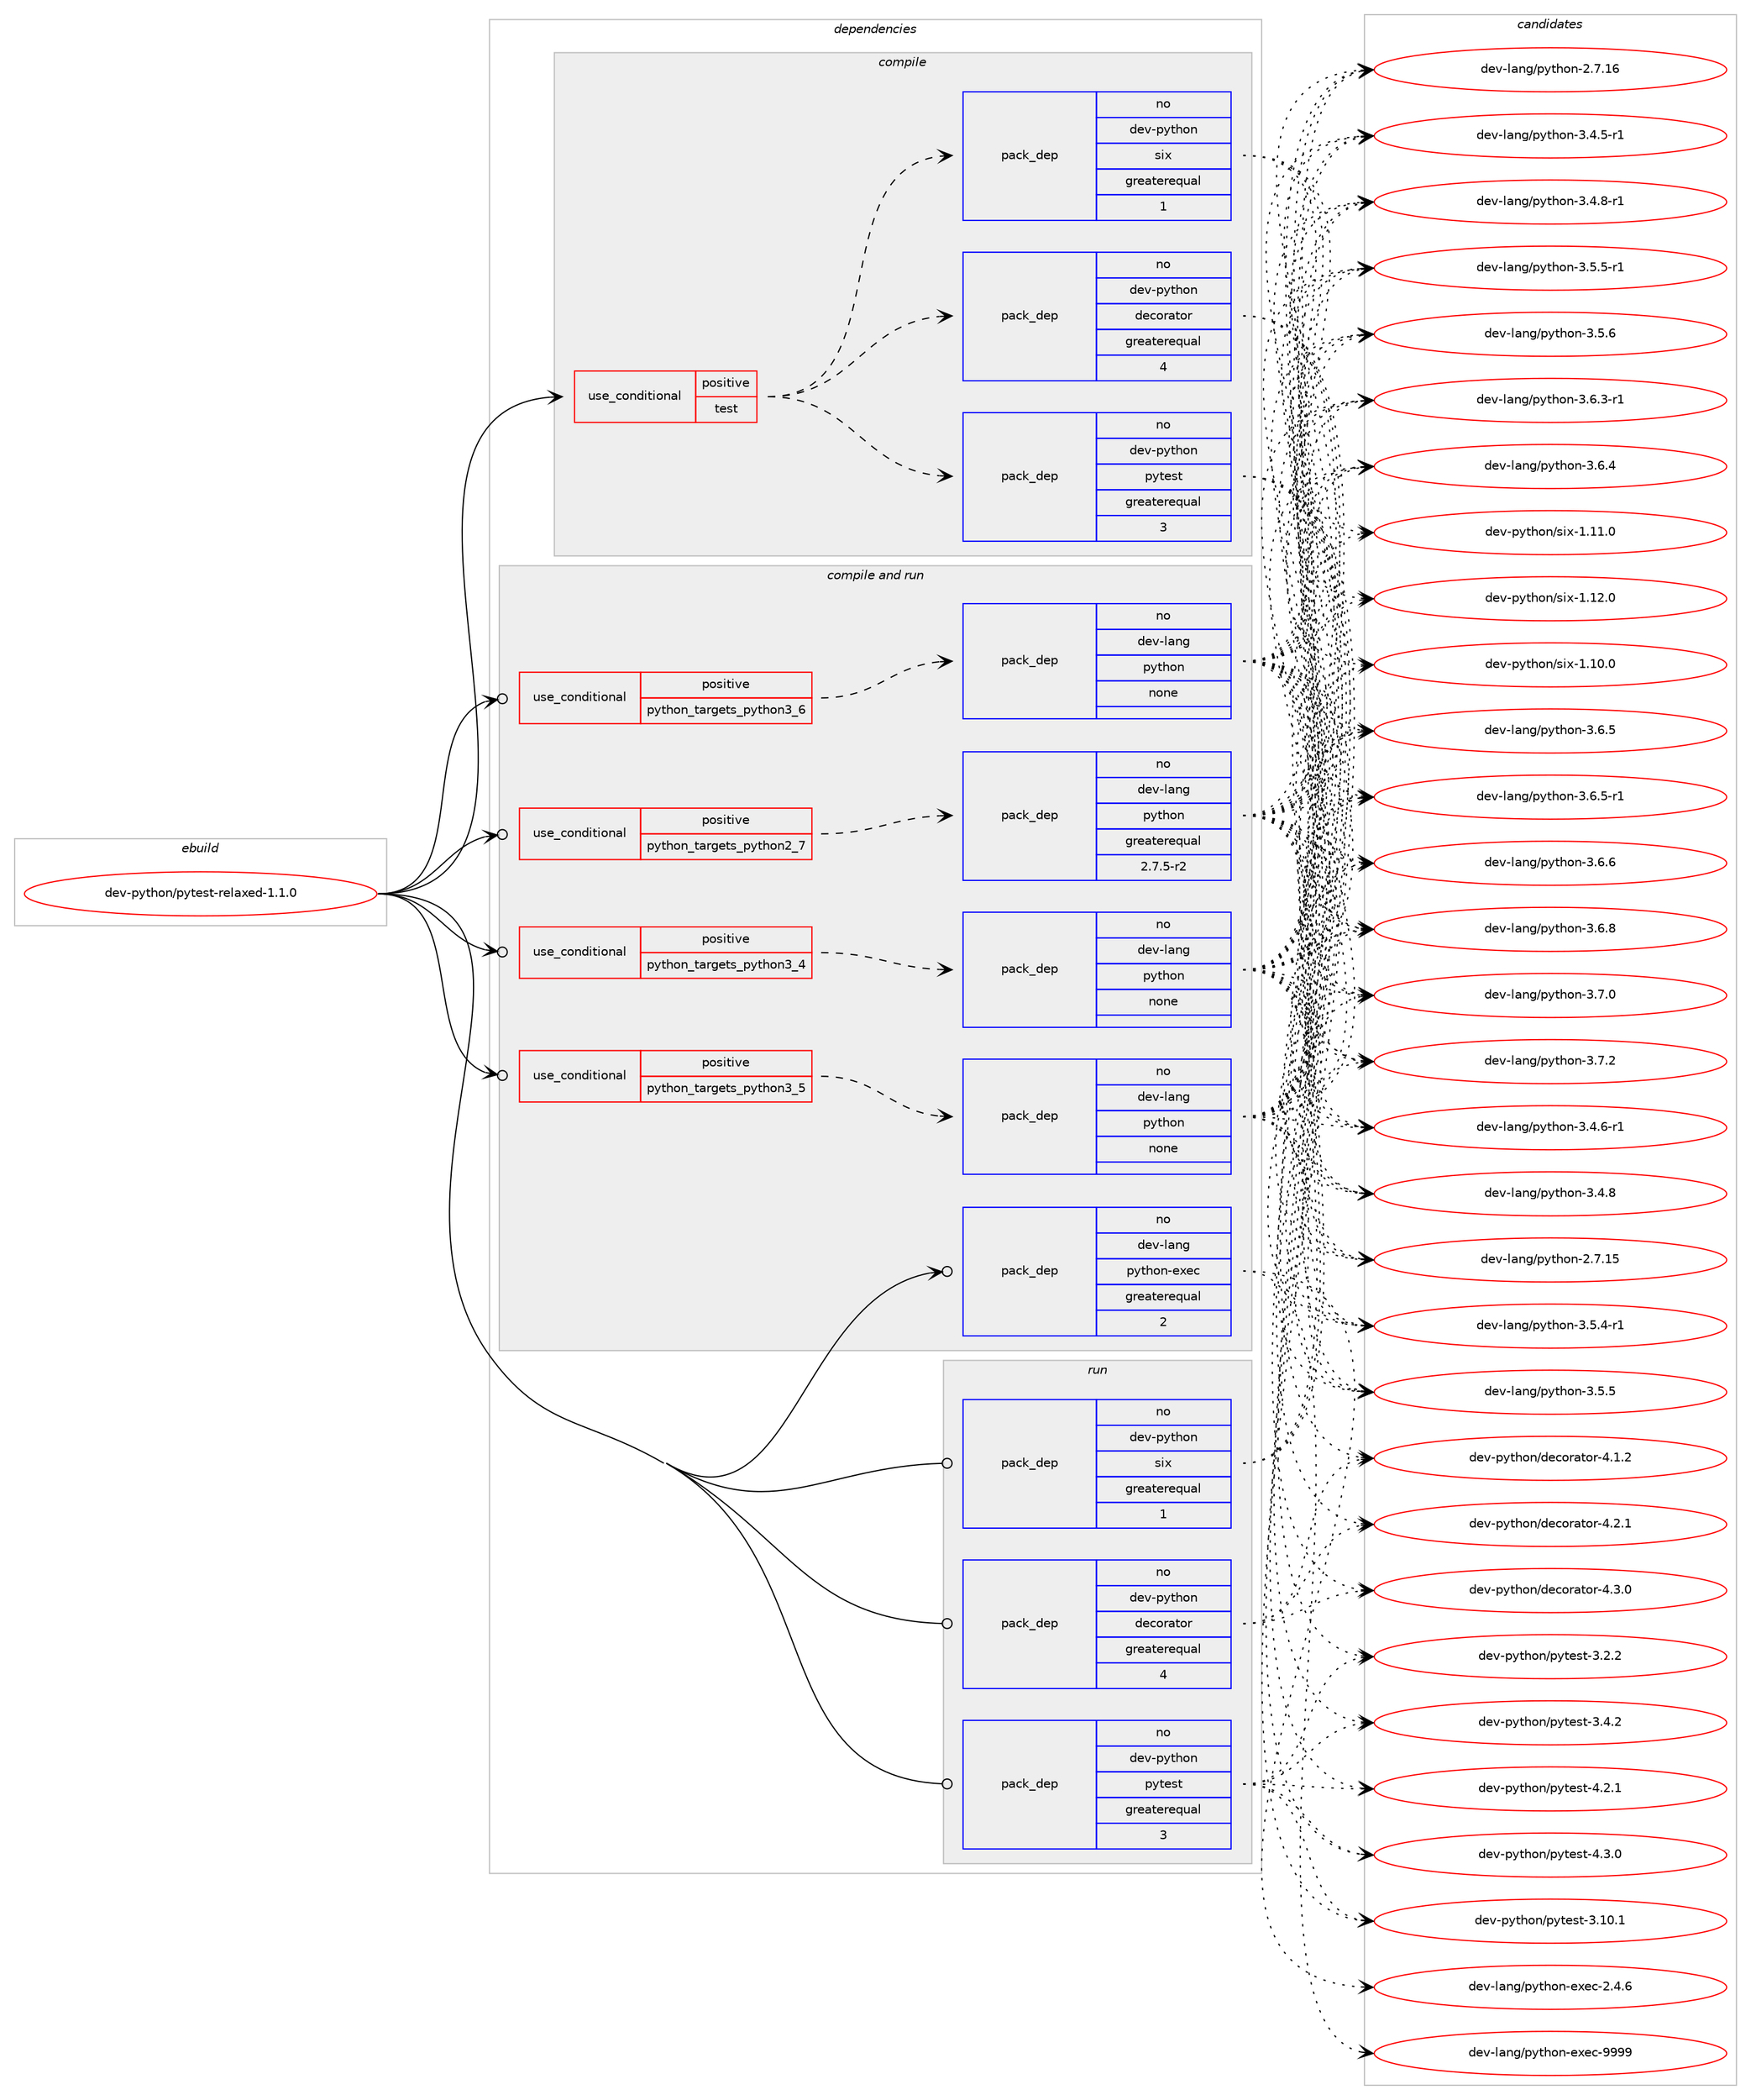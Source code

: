 digraph prolog {

# *************
# Graph options
# *************

newrank=true;
concentrate=true;
compound=true;
graph [rankdir=LR,fontname=Helvetica,fontsize=10,ranksep=1.5];#, ranksep=2.5, nodesep=0.2];
edge  [arrowhead=vee];
node  [fontname=Helvetica,fontsize=10];

# **********
# The ebuild
# **********

subgraph cluster_leftcol {
color=gray;
rank=same;
label=<<i>ebuild</i>>;
id [label="dev-python/pytest-relaxed-1.1.0", color=red, width=4, href="../dev-python/pytest-relaxed-1.1.0.svg"];
}

# ****************
# The dependencies
# ****************

subgraph cluster_midcol {
color=gray;
label=<<i>dependencies</i>>;
subgraph cluster_compile {
fillcolor="#eeeeee";
style=filled;
label=<<i>compile</i>>;
subgraph cond382230 {
dependency1433575 [label=<<TABLE BORDER="0" CELLBORDER="1" CELLSPACING="0" CELLPADDING="4"><TR><TD ROWSPAN="3" CELLPADDING="10">use_conditional</TD></TR><TR><TD>positive</TD></TR><TR><TD>test</TD></TR></TABLE>>, shape=none, color=red];
subgraph pack1027997 {
dependency1433576 [label=<<TABLE BORDER="0" CELLBORDER="1" CELLSPACING="0" CELLPADDING="4" WIDTH="220"><TR><TD ROWSPAN="6" CELLPADDING="30">pack_dep</TD></TR><TR><TD WIDTH="110">no</TD></TR><TR><TD>dev-python</TD></TR><TR><TD>pytest</TD></TR><TR><TD>greaterequal</TD></TR><TR><TD>3</TD></TR></TABLE>>, shape=none, color=blue];
}
dependency1433575:e -> dependency1433576:w [weight=20,style="dashed",arrowhead="vee"];
subgraph pack1027998 {
dependency1433577 [label=<<TABLE BORDER="0" CELLBORDER="1" CELLSPACING="0" CELLPADDING="4" WIDTH="220"><TR><TD ROWSPAN="6" CELLPADDING="30">pack_dep</TD></TR><TR><TD WIDTH="110">no</TD></TR><TR><TD>dev-python</TD></TR><TR><TD>six</TD></TR><TR><TD>greaterequal</TD></TR><TR><TD>1</TD></TR></TABLE>>, shape=none, color=blue];
}
dependency1433575:e -> dependency1433577:w [weight=20,style="dashed",arrowhead="vee"];
subgraph pack1027999 {
dependency1433578 [label=<<TABLE BORDER="0" CELLBORDER="1" CELLSPACING="0" CELLPADDING="4" WIDTH="220"><TR><TD ROWSPAN="6" CELLPADDING="30">pack_dep</TD></TR><TR><TD WIDTH="110">no</TD></TR><TR><TD>dev-python</TD></TR><TR><TD>decorator</TD></TR><TR><TD>greaterequal</TD></TR><TR><TD>4</TD></TR></TABLE>>, shape=none, color=blue];
}
dependency1433575:e -> dependency1433578:w [weight=20,style="dashed",arrowhead="vee"];
}
id:e -> dependency1433575:w [weight=20,style="solid",arrowhead="vee"];
}
subgraph cluster_compileandrun {
fillcolor="#eeeeee";
style=filled;
label=<<i>compile and run</i>>;
subgraph cond382231 {
dependency1433579 [label=<<TABLE BORDER="0" CELLBORDER="1" CELLSPACING="0" CELLPADDING="4"><TR><TD ROWSPAN="3" CELLPADDING="10">use_conditional</TD></TR><TR><TD>positive</TD></TR><TR><TD>python_targets_python2_7</TD></TR></TABLE>>, shape=none, color=red];
subgraph pack1028000 {
dependency1433580 [label=<<TABLE BORDER="0" CELLBORDER="1" CELLSPACING="0" CELLPADDING="4" WIDTH="220"><TR><TD ROWSPAN="6" CELLPADDING="30">pack_dep</TD></TR><TR><TD WIDTH="110">no</TD></TR><TR><TD>dev-lang</TD></TR><TR><TD>python</TD></TR><TR><TD>greaterequal</TD></TR><TR><TD>2.7.5-r2</TD></TR></TABLE>>, shape=none, color=blue];
}
dependency1433579:e -> dependency1433580:w [weight=20,style="dashed",arrowhead="vee"];
}
id:e -> dependency1433579:w [weight=20,style="solid",arrowhead="odotvee"];
subgraph cond382232 {
dependency1433581 [label=<<TABLE BORDER="0" CELLBORDER="1" CELLSPACING="0" CELLPADDING="4"><TR><TD ROWSPAN="3" CELLPADDING="10">use_conditional</TD></TR><TR><TD>positive</TD></TR><TR><TD>python_targets_python3_4</TD></TR></TABLE>>, shape=none, color=red];
subgraph pack1028001 {
dependency1433582 [label=<<TABLE BORDER="0" CELLBORDER="1" CELLSPACING="0" CELLPADDING="4" WIDTH="220"><TR><TD ROWSPAN="6" CELLPADDING="30">pack_dep</TD></TR><TR><TD WIDTH="110">no</TD></TR><TR><TD>dev-lang</TD></TR><TR><TD>python</TD></TR><TR><TD>none</TD></TR><TR><TD></TD></TR></TABLE>>, shape=none, color=blue];
}
dependency1433581:e -> dependency1433582:w [weight=20,style="dashed",arrowhead="vee"];
}
id:e -> dependency1433581:w [weight=20,style="solid",arrowhead="odotvee"];
subgraph cond382233 {
dependency1433583 [label=<<TABLE BORDER="0" CELLBORDER="1" CELLSPACING="0" CELLPADDING="4"><TR><TD ROWSPAN="3" CELLPADDING="10">use_conditional</TD></TR><TR><TD>positive</TD></TR><TR><TD>python_targets_python3_5</TD></TR></TABLE>>, shape=none, color=red];
subgraph pack1028002 {
dependency1433584 [label=<<TABLE BORDER="0" CELLBORDER="1" CELLSPACING="0" CELLPADDING="4" WIDTH="220"><TR><TD ROWSPAN="6" CELLPADDING="30">pack_dep</TD></TR><TR><TD WIDTH="110">no</TD></TR><TR><TD>dev-lang</TD></TR><TR><TD>python</TD></TR><TR><TD>none</TD></TR><TR><TD></TD></TR></TABLE>>, shape=none, color=blue];
}
dependency1433583:e -> dependency1433584:w [weight=20,style="dashed",arrowhead="vee"];
}
id:e -> dependency1433583:w [weight=20,style="solid",arrowhead="odotvee"];
subgraph cond382234 {
dependency1433585 [label=<<TABLE BORDER="0" CELLBORDER="1" CELLSPACING="0" CELLPADDING="4"><TR><TD ROWSPAN="3" CELLPADDING="10">use_conditional</TD></TR><TR><TD>positive</TD></TR><TR><TD>python_targets_python3_6</TD></TR></TABLE>>, shape=none, color=red];
subgraph pack1028003 {
dependency1433586 [label=<<TABLE BORDER="0" CELLBORDER="1" CELLSPACING="0" CELLPADDING="4" WIDTH="220"><TR><TD ROWSPAN="6" CELLPADDING="30">pack_dep</TD></TR><TR><TD WIDTH="110">no</TD></TR><TR><TD>dev-lang</TD></TR><TR><TD>python</TD></TR><TR><TD>none</TD></TR><TR><TD></TD></TR></TABLE>>, shape=none, color=blue];
}
dependency1433585:e -> dependency1433586:w [weight=20,style="dashed",arrowhead="vee"];
}
id:e -> dependency1433585:w [weight=20,style="solid",arrowhead="odotvee"];
subgraph pack1028004 {
dependency1433587 [label=<<TABLE BORDER="0" CELLBORDER="1" CELLSPACING="0" CELLPADDING="4" WIDTH="220"><TR><TD ROWSPAN="6" CELLPADDING="30">pack_dep</TD></TR><TR><TD WIDTH="110">no</TD></TR><TR><TD>dev-lang</TD></TR><TR><TD>python-exec</TD></TR><TR><TD>greaterequal</TD></TR><TR><TD>2</TD></TR></TABLE>>, shape=none, color=blue];
}
id:e -> dependency1433587:w [weight=20,style="solid",arrowhead="odotvee"];
}
subgraph cluster_run {
fillcolor="#eeeeee";
style=filled;
label=<<i>run</i>>;
subgraph pack1028005 {
dependency1433588 [label=<<TABLE BORDER="0" CELLBORDER="1" CELLSPACING="0" CELLPADDING="4" WIDTH="220"><TR><TD ROWSPAN="6" CELLPADDING="30">pack_dep</TD></TR><TR><TD WIDTH="110">no</TD></TR><TR><TD>dev-python</TD></TR><TR><TD>decorator</TD></TR><TR><TD>greaterequal</TD></TR><TR><TD>4</TD></TR></TABLE>>, shape=none, color=blue];
}
id:e -> dependency1433588:w [weight=20,style="solid",arrowhead="odot"];
subgraph pack1028006 {
dependency1433589 [label=<<TABLE BORDER="0" CELLBORDER="1" CELLSPACING="0" CELLPADDING="4" WIDTH="220"><TR><TD ROWSPAN="6" CELLPADDING="30">pack_dep</TD></TR><TR><TD WIDTH="110">no</TD></TR><TR><TD>dev-python</TD></TR><TR><TD>pytest</TD></TR><TR><TD>greaterequal</TD></TR><TR><TD>3</TD></TR></TABLE>>, shape=none, color=blue];
}
id:e -> dependency1433589:w [weight=20,style="solid",arrowhead="odot"];
subgraph pack1028007 {
dependency1433590 [label=<<TABLE BORDER="0" CELLBORDER="1" CELLSPACING="0" CELLPADDING="4" WIDTH="220"><TR><TD ROWSPAN="6" CELLPADDING="30">pack_dep</TD></TR><TR><TD WIDTH="110">no</TD></TR><TR><TD>dev-python</TD></TR><TR><TD>six</TD></TR><TR><TD>greaterequal</TD></TR><TR><TD>1</TD></TR></TABLE>>, shape=none, color=blue];
}
id:e -> dependency1433590:w [weight=20,style="solid",arrowhead="odot"];
}
}

# **************
# The candidates
# **************

subgraph cluster_choices {
rank=same;
color=gray;
label=<<i>candidates</i>>;

subgraph choice1027997 {
color=black;
nodesep=1;
choice100101118451121211161041111104711212111610111511645514649484649 [label="dev-python/pytest-3.10.1", color=red, width=4,href="../dev-python/pytest-3.10.1.svg"];
choice1001011184511212111610411111047112121116101115116455146504650 [label="dev-python/pytest-3.2.2", color=red, width=4,href="../dev-python/pytest-3.2.2.svg"];
choice1001011184511212111610411111047112121116101115116455146524650 [label="dev-python/pytest-3.4.2", color=red, width=4,href="../dev-python/pytest-3.4.2.svg"];
choice1001011184511212111610411111047112121116101115116455246504649 [label="dev-python/pytest-4.2.1", color=red, width=4,href="../dev-python/pytest-4.2.1.svg"];
choice1001011184511212111610411111047112121116101115116455246514648 [label="dev-python/pytest-4.3.0", color=red, width=4,href="../dev-python/pytest-4.3.0.svg"];
dependency1433576:e -> choice100101118451121211161041111104711212111610111511645514649484649:w [style=dotted,weight="100"];
dependency1433576:e -> choice1001011184511212111610411111047112121116101115116455146504650:w [style=dotted,weight="100"];
dependency1433576:e -> choice1001011184511212111610411111047112121116101115116455146524650:w [style=dotted,weight="100"];
dependency1433576:e -> choice1001011184511212111610411111047112121116101115116455246504649:w [style=dotted,weight="100"];
dependency1433576:e -> choice1001011184511212111610411111047112121116101115116455246514648:w [style=dotted,weight="100"];
}
subgraph choice1027998 {
color=black;
nodesep=1;
choice100101118451121211161041111104711510512045494649484648 [label="dev-python/six-1.10.0", color=red, width=4,href="../dev-python/six-1.10.0.svg"];
choice100101118451121211161041111104711510512045494649494648 [label="dev-python/six-1.11.0", color=red, width=4,href="../dev-python/six-1.11.0.svg"];
choice100101118451121211161041111104711510512045494649504648 [label="dev-python/six-1.12.0", color=red, width=4,href="../dev-python/six-1.12.0.svg"];
dependency1433577:e -> choice100101118451121211161041111104711510512045494649484648:w [style=dotted,weight="100"];
dependency1433577:e -> choice100101118451121211161041111104711510512045494649494648:w [style=dotted,weight="100"];
dependency1433577:e -> choice100101118451121211161041111104711510512045494649504648:w [style=dotted,weight="100"];
}
subgraph choice1027999 {
color=black;
nodesep=1;
choice10010111845112121116104111110471001019911111497116111114455246494650 [label="dev-python/decorator-4.1.2", color=red, width=4,href="../dev-python/decorator-4.1.2.svg"];
choice10010111845112121116104111110471001019911111497116111114455246504649 [label="dev-python/decorator-4.2.1", color=red, width=4,href="../dev-python/decorator-4.2.1.svg"];
choice10010111845112121116104111110471001019911111497116111114455246514648 [label="dev-python/decorator-4.3.0", color=red, width=4,href="../dev-python/decorator-4.3.0.svg"];
dependency1433578:e -> choice10010111845112121116104111110471001019911111497116111114455246494650:w [style=dotted,weight="100"];
dependency1433578:e -> choice10010111845112121116104111110471001019911111497116111114455246504649:w [style=dotted,weight="100"];
dependency1433578:e -> choice10010111845112121116104111110471001019911111497116111114455246514648:w [style=dotted,weight="100"];
}
subgraph choice1028000 {
color=black;
nodesep=1;
choice10010111845108971101034711212111610411111045504655464953 [label="dev-lang/python-2.7.15", color=red, width=4,href="../dev-lang/python-2.7.15.svg"];
choice10010111845108971101034711212111610411111045504655464954 [label="dev-lang/python-2.7.16", color=red, width=4,href="../dev-lang/python-2.7.16.svg"];
choice1001011184510897110103471121211161041111104551465246534511449 [label="dev-lang/python-3.4.5-r1", color=red, width=4,href="../dev-lang/python-3.4.5-r1.svg"];
choice1001011184510897110103471121211161041111104551465246544511449 [label="dev-lang/python-3.4.6-r1", color=red, width=4,href="../dev-lang/python-3.4.6-r1.svg"];
choice100101118451089711010347112121116104111110455146524656 [label="dev-lang/python-3.4.8", color=red, width=4,href="../dev-lang/python-3.4.8.svg"];
choice1001011184510897110103471121211161041111104551465246564511449 [label="dev-lang/python-3.4.8-r1", color=red, width=4,href="../dev-lang/python-3.4.8-r1.svg"];
choice1001011184510897110103471121211161041111104551465346524511449 [label="dev-lang/python-3.5.4-r1", color=red, width=4,href="../dev-lang/python-3.5.4-r1.svg"];
choice100101118451089711010347112121116104111110455146534653 [label="dev-lang/python-3.5.5", color=red, width=4,href="../dev-lang/python-3.5.5.svg"];
choice1001011184510897110103471121211161041111104551465346534511449 [label="dev-lang/python-3.5.5-r1", color=red, width=4,href="../dev-lang/python-3.5.5-r1.svg"];
choice100101118451089711010347112121116104111110455146534654 [label="dev-lang/python-3.5.6", color=red, width=4,href="../dev-lang/python-3.5.6.svg"];
choice1001011184510897110103471121211161041111104551465446514511449 [label="dev-lang/python-3.6.3-r1", color=red, width=4,href="../dev-lang/python-3.6.3-r1.svg"];
choice100101118451089711010347112121116104111110455146544652 [label="dev-lang/python-3.6.4", color=red, width=4,href="../dev-lang/python-3.6.4.svg"];
choice100101118451089711010347112121116104111110455146544653 [label="dev-lang/python-3.6.5", color=red, width=4,href="../dev-lang/python-3.6.5.svg"];
choice1001011184510897110103471121211161041111104551465446534511449 [label="dev-lang/python-3.6.5-r1", color=red, width=4,href="../dev-lang/python-3.6.5-r1.svg"];
choice100101118451089711010347112121116104111110455146544654 [label="dev-lang/python-3.6.6", color=red, width=4,href="../dev-lang/python-3.6.6.svg"];
choice100101118451089711010347112121116104111110455146544656 [label="dev-lang/python-3.6.8", color=red, width=4,href="../dev-lang/python-3.6.8.svg"];
choice100101118451089711010347112121116104111110455146554648 [label="dev-lang/python-3.7.0", color=red, width=4,href="../dev-lang/python-3.7.0.svg"];
choice100101118451089711010347112121116104111110455146554650 [label="dev-lang/python-3.7.2", color=red, width=4,href="../dev-lang/python-3.7.2.svg"];
dependency1433580:e -> choice10010111845108971101034711212111610411111045504655464953:w [style=dotted,weight="100"];
dependency1433580:e -> choice10010111845108971101034711212111610411111045504655464954:w [style=dotted,weight="100"];
dependency1433580:e -> choice1001011184510897110103471121211161041111104551465246534511449:w [style=dotted,weight="100"];
dependency1433580:e -> choice1001011184510897110103471121211161041111104551465246544511449:w [style=dotted,weight="100"];
dependency1433580:e -> choice100101118451089711010347112121116104111110455146524656:w [style=dotted,weight="100"];
dependency1433580:e -> choice1001011184510897110103471121211161041111104551465246564511449:w [style=dotted,weight="100"];
dependency1433580:e -> choice1001011184510897110103471121211161041111104551465346524511449:w [style=dotted,weight="100"];
dependency1433580:e -> choice100101118451089711010347112121116104111110455146534653:w [style=dotted,weight="100"];
dependency1433580:e -> choice1001011184510897110103471121211161041111104551465346534511449:w [style=dotted,weight="100"];
dependency1433580:e -> choice100101118451089711010347112121116104111110455146534654:w [style=dotted,weight="100"];
dependency1433580:e -> choice1001011184510897110103471121211161041111104551465446514511449:w [style=dotted,weight="100"];
dependency1433580:e -> choice100101118451089711010347112121116104111110455146544652:w [style=dotted,weight="100"];
dependency1433580:e -> choice100101118451089711010347112121116104111110455146544653:w [style=dotted,weight="100"];
dependency1433580:e -> choice1001011184510897110103471121211161041111104551465446534511449:w [style=dotted,weight="100"];
dependency1433580:e -> choice100101118451089711010347112121116104111110455146544654:w [style=dotted,weight="100"];
dependency1433580:e -> choice100101118451089711010347112121116104111110455146544656:w [style=dotted,weight="100"];
dependency1433580:e -> choice100101118451089711010347112121116104111110455146554648:w [style=dotted,weight="100"];
dependency1433580:e -> choice100101118451089711010347112121116104111110455146554650:w [style=dotted,weight="100"];
}
subgraph choice1028001 {
color=black;
nodesep=1;
choice10010111845108971101034711212111610411111045504655464953 [label="dev-lang/python-2.7.15", color=red, width=4,href="../dev-lang/python-2.7.15.svg"];
choice10010111845108971101034711212111610411111045504655464954 [label="dev-lang/python-2.7.16", color=red, width=4,href="../dev-lang/python-2.7.16.svg"];
choice1001011184510897110103471121211161041111104551465246534511449 [label="dev-lang/python-3.4.5-r1", color=red, width=4,href="../dev-lang/python-3.4.5-r1.svg"];
choice1001011184510897110103471121211161041111104551465246544511449 [label="dev-lang/python-3.4.6-r1", color=red, width=4,href="../dev-lang/python-3.4.6-r1.svg"];
choice100101118451089711010347112121116104111110455146524656 [label="dev-lang/python-3.4.8", color=red, width=4,href="../dev-lang/python-3.4.8.svg"];
choice1001011184510897110103471121211161041111104551465246564511449 [label="dev-lang/python-3.4.8-r1", color=red, width=4,href="../dev-lang/python-3.4.8-r1.svg"];
choice1001011184510897110103471121211161041111104551465346524511449 [label="dev-lang/python-3.5.4-r1", color=red, width=4,href="../dev-lang/python-3.5.4-r1.svg"];
choice100101118451089711010347112121116104111110455146534653 [label="dev-lang/python-3.5.5", color=red, width=4,href="../dev-lang/python-3.5.5.svg"];
choice1001011184510897110103471121211161041111104551465346534511449 [label="dev-lang/python-3.5.5-r1", color=red, width=4,href="../dev-lang/python-3.5.5-r1.svg"];
choice100101118451089711010347112121116104111110455146534654 [label="dev-lang/python-3.5.6", color=red, width=4,href="../dev-lang/python-3.5.6.svg"];
choice1001011184510897110103471121211161041111104551465446514511449 [label="dev-lang/python-3.6.3-r1", color=red, width=4,href="../dev-lang/python-3.6.3-r1.svg"];
choice100101118451089711010347112121116104111110455146544652 [label="dev-lang/python-3.6.4", color=red, width=4,href="../dev-lang/python-3.6.4.svg"];
choice100101118451089711010347112121116104111110455146544653 [label="dev-lang/python-3.6.5", color=red, width=4,href="../dev-lang/python-3.6.5.svg"];
choice1001011184510897110103471121211161041111104551465446534511449 [label="dev-lang/python-3.6.5-r1", color=red, width=4,href="../dev-lang/python-3.6.5-r1.svg"];
choice100101118451089711010347112121116104111110455146544654 [label="dev-lang/python-3.6.6", color=red, width=4,href="../dev-lang/python-3.6.6.svg"];
choice100101118451089711010347112121116104111110455146544656 [label="dev-lang/python-3.6.8", color=red, width=4,href="../dev-lang/python-3.6.8.svg"];
choice100101118451089711010347112121116104111110455146554648 [label="dev-lang/python-3.7.0", color=red, width=4,href="../dev-lang/python-3.7.0.svg"];
choice100101118451089711010347112121116104111110455146554650 [label="dev-lang/python-3.7.2", color=red, width=4,href="../dev-lang/python-3.7.2.svg"];
dependency1433582:e -> choice10010111845108971101034711212111610411111045504655464953:w [style=dotted,weight="100"];
dependency1433582:e -> choice10010111845108971101034711212111610411111045504655464954:w [style=dotted,weight="100"];
dependency1433582:e -> choice1001011184510897110103471121211161041111104551465246534511449:w [style=dotted,weight="100"];
dependency1433582:e -> choice1001011184510897110103471121211161041111104551465246544511449:w [style=dotted,weight="100"];
dependency1433582:e -> choice100101118451089711010347112121116104111110455146524656:w [style=dotted,weight="100"];
dependency1433582:e -> choice1001011184510897110103471121211161041111104551465246564511449:w [style=dotted,weight="100"];
dependency1433582:e -> choice1001011184510897110103471121211161041111104551465346524511449:w [style=dotted,weight="100"];
dependency1433582:e -> choice100101118451089711010347112121116104111110455146534653:w [style=dotted,weight="100"];
dependency1433582:e -> choice1001011184510897110103471121211161041111104551465346534511449:w [style=dotted,weight="100"];
dependency1433582:e -> choice100101118451089711010347112121116104111110455146534654:w [style=dotted,weight="100"];
dependency1433582:e -> choice1001011184510897110103471121211161041111104551465446514511449:w [style=dotted,weight="100"];
dependency1433582:e -> choice100101118451089711010347112121116104111110455146544652:w [style=dotted,weight="100"];
dependency1433582:e -> choice100101118451089711010347112121116104111110455146544653:w [style=dotted,weight="100"];
dependency1433582:e -> choice1001011184510897110103471121211161041111104551465446534511449:w [style=dotted,weight="100"];
dependency1433582:e -> choice100101118451089711010347112121116104111110455146544654:w [style=dotted,weight="100"];
dependency1433582:e -> choice100101118451089711010347112121116104111110455146544656:w [style=dotted,weight="100"];
dependency1433582:e -> choice100101118451089711010347112121116104111110455146554648:w [style=dotted,weight="100"];
dependency1433582:e -> choice100101118451089711010347112121116104111110455146554650:w [style=dotted,weight="100"];
}
subgraph choice1028002 {
color=black;
nodesep=1;
choice10010111845108971101034711212111610411111045504655464953 [label="dev-lang/python-2.7.15", color=red, width=4,href="../dev-lang/python-2.7.15.svg"];
choice10010111845108971101034711212111610411111045504655464954 [label="dev-lang/python-2.7.16", color=red, width=4,href="../dev-lang/python-2.7.16.svg"];
choice1001011184510897110103471121211161041111104551465246534511449 [label="dev-lang/python-3.4.5-r1", color=red, width=4,href="../dev-lang/python-3.4.5-r1.svg"];
choice1001011184510897110103471121211161041111104551465246544511449 [label="dev-lang/python-3.4.6-r1", color=red, width=4,href="../dev-lang/python-3.4.6-r1.svg"];
choice100101118451089711010347112121116104111110455146524656 [label="dev-lang/python-3.4.8", color=red, width=4,href="../dev-lang/python-3.4.8.svg"];
choice1001011184510897110103471121211161041111104551465246564511449 [label="dev-lang/python-3.4.8-r1", color=red, width=4,href="../dev-lang/python-3.4.8-r1.svg"];
choice1001011184510897110103471121211161041111104551465346524511449 [label="dev-lang/python-3.5.4-r1", color=red, width=4,href="../dev-lang/python-3.5.4-r1.svg"];
choice100101118451089711010347112121116104111110455146534653 [label="dev-lang/python-3.5.5", color=red, width=4,href="../dev-lang/python-3.5.5.svg"];
choice1001011184510897110103471121211161041111104551465346534511449 [label="dev-lang/python-3.5.5-r1", color=red, width=4,href="../dev-lang/python-3.5.5-r1.svg"];
choice100101118451089711010347112121116104111110455146534654 [label="dev-lang/python-3.5.6", color=red, width=4,href="../dev-lang/python-3.5.6.svg"];
choice1001011184510897110103471121211161041111104551465446514511449 [label="dev-lang/python-3.6.3-r1", color=red, width=4,href="../dev-lang/python-3.6.3-r1.svg"];
choice100101118451089711010347112121116104111110455146544652 [label="dev-lang/python-3.6.4", color=red, width=4,href="../dev-lang/python-3.6.4.svg"];
choice100101118451089711010347112121116104111110455146544653 [label="dev-lang/python-3.6.5", color=red, width=4,href="../dev-lang/python-3.6.5.svg"];
choice1001011184510897110103471121211161041111104551465446534511449 [label="dev-lang/python-3.6.5-r1", color=red, width=4,href="../dev-lang/python-3.6.5-r1.svg"];
choice100101118451089711010347112121116104111110455146544654 [label="dev-lang/python-3.6.6", color=red, width=4,href="../dev-lang/python-3.6.6.svg"];
choice100101118451089711010347112121116104111110455146544656 [label="dev-lang/python-3.6.8", color=red, width=4,href="../dev-lang/python-3.6.8.svg"];
choice100101118451089711010347112121116104111110455146554648 [label="dev-lang/python-3.7.0", color=red, width=4,href="../dev-lang/python-3.7.0.svg"];
choice100101118451089711010347112121116104111110455146554650 [label="dev-lang/python-3.7.2", color=red, width=4,href="../dev-lang/python-3.7.2.svg"];
dependency1433584:e -> choice10010111845108971101034711212111610411111045504655464953:w [style=dotted,weight="100"];
dependency1433584:e -> choice10010111845108971101034711212111610411111045504655464954:w [style=dotted,weight="100"];
dependency1433584:e -> choice1001011184510897110103471121211161041111104551465246534511449:w [style=dotted,weight="100"];
dependency1433584:e -> choice1001011184510897110103471121211161041111104551465246544511449:w [style=dotted,weight="100"];
dependency1433584:e -> choice100101118451089711010347112121116104111110455146524656:w [style=dotted,weight="100"];
dependency1433584:e -> choice1001011184510897110103471121211161041111104551465246564511449:w [style=dotted,weight="100"];
dependency1433584:e -> choice1001011184510897110103471121211161041111104551465346524511449:w [style=dotted,weight="100"];
dependency1433584:e -> choice100101118451089711010347112121116104111110455146534653:w [style=dotted,weight="100"];
dependency1433584:e -> choice1001011184510897110103471121211161041111104551465346534511449:w [style=dotted,weight="100"];
dependency1433584:e -> choice100101118451089711010347112121116104111110455146534654:w [style=dotted,weight="100"];
dependency1433584:e -> choice1001011184510897110103471121211161041111104551465446514511449:w [style=dotted,weight="100"];
dependency1433584:e -> choice100101118451089711010347112121116104111110455146544652:w [style=dotted,weight="100"];
dependency1433584:e -> choice100101118451089711010347112121116104111110455146544653:w [style=dotted,weight="100"];
dependency1433584:e -> choice1001011184510897110103471121211161041111104551465446534511449:w [style=dotted,weight="100"];
dependency1433584:e -> choice100101118451089711010347112121116104111110455146544654:w [style=dotted,weight="100"];
dependency1433584:e -> choice100101118451089711010347112121116104111110455146544656:w [style=dotted,weight="100"];
dependency1433584:e -> choice100101118451089711010347112121116104111110455146554648:w [style=dotted,weight="100"];
dependency1433584:e -> choice100101118451089711010347112121116104111110455146554650:w [style=dotted,weight="100"];
}
subgraph choice1028003 {
color=black;
nodesep=1;
choice10010111845108971101034711212111610411111045504655464953 [label="dev-lang/python-2.7.15", color=red, width=4,href="../dev-lang/python-2.7.15.svg"];
choice10010111845108971101034711212111610411111045504655464954 [label="dev-lang/python-2.7.16", color=red, width=4,href="../dev-lang/python-2.7.16.svg"];
choice1001011184510897110103471121211161041111104551465246534511449 [label="dev-lang/python-3.4.5-r1", color=red, width=4,href="../dev-lang/python-3.4.5-r1.svg"];
choice1001011184510897110103471121211161041111104551465246544511449 [label="dev-lang/python-3.4.6-r1", color=red, width=4,href="../dev-lang/python-3.4.6-r1.svg"];
choice100101118451089711010347112121116104111110455146524656 [label="dev-lang/python-3.4.8", color=red, width=4,href="../dev-lang/python-3.4.8.svg"];
choice1001011184510897110103471121211161041111104551465246564511449 [label="dev-lang/python-3.4.8-r1", color=red, width=4,href="../dev-lang/python-3.4.8-r1.svg"];
choice1001011184510897110103471121211161041111104551465346524511449 [label="dev-lang/python-3.5.4-r1", color=red, width=4,href="../dev-lang/python-3.5.4-r1.svg"];
choice100101118451089711010347112121116104111110455146534653 [label="dev-lang/python-3.5.5", color=red, width=4,href="../dev-lang/python-3.5.5.svg"];
choice1001011184510897110103471121211161041111104551465346534511449 [label="dev-lang/python-3.5.5-r1", color=red, width=4,href="../dev-lang/python-3.5.5-r1.svg"];
choice100101118451089711010347112121116104111110455146534654 [label="dev-lang/python-3.5.6", color=red, width=4,href="../dev-lang/python-3.5.6.svg"];
choice1001011184510897110103471121211161041111104551465446514511449 [label="dev-lang/python-3.6.3-r1", color=red, width=4,href="../dev-lang/python-3.6.3-r1.svg"];
choice100101118451089711010347112121116104111110455146544652 [label="dev-lang/python-3.6.4", color=red, width=4,href="../dev-lang/python-3.6.4.svg"];
choice100101118451089711010347112121116104111110455146544653 [label="dev-lang/python-3.6.5", color=red, width=4,href="../dev-lang/python-3.6.5.svg"];
choice1001011184510897110103471121211161041111104551465446534511449 [label="dev-lang/python-3.6.5-r1", color=red, width=4,href="../dev-lang/python-3.6.5-r1.svg"];
choice100101118451089711010347112121116104111110455146544654 [label="dev-lang/python-3.6.6", color=red, width=4,href="../dev-lang/python-3.6.6.svg"];
choice100101118451089711010347112121116104111110455146544656 [label="dev-lang/python-3.6.8", color=red, width=4,href="../dev-lang/python-3.6.8.svg"];
choice100101118451089711010347112121116104111110455146554648 [label="dev-lang/python-3.7.0", color=red, width=4,href="../dev-lang/python-3.7.0.svg"];
choice100101118451089711010347112121116104111110455146554650 [label="dev-lang/python-3.7.2", color=red, width=4,href="../dev-lang/python-3.7.2.svg"];
dependency1433586:e -> choice10010111845108971101034711212111610411111045504655464953:w [style=dotted,weight="100"];
dependency1433586:e -> choice10010111845108971101034711212111610411111045504655464954:w [style=dotted,weight="100"];
dependency1433586:e -> choice1001011184510897110103471121211161041111104551465246534511449:w [style=dotted,weight="100"];
dependency1433586:e -> choice1001011184510897110103471121211161041111104551465246544511449:w [style=dotted,weight="100"];
dependency1433586:e -> choice100101118451089711010347112121116104111110455146524656:w [style=dotted,weight="100"];
dependency1433586:e -> choice1001011184510897110103471121211161041111104551465246564511449:w [style=dotted,weight="100"];
dependency1433586:e -> choice1001011184510897110103471121211161041111104551465346524511449:w [style=dotted,weight="100"];
dependency1433586:e -> choice100101118451089711010347112121116104111110455146534653:w [style=dotted,weight="100"];
dependency1433586:e -> choice1001011184510897110103471121211161041111104551465346534511449:w [style=dotted,weight="100"];
dependency1433586:e -> choice100101118451089711010347112121116104111110455146534654:w [style=dotted,weight="100"];
dependency1433586:e -> choice1001011184510897110103471121211161041111104551465446514511449:w [style=dotted,weight="100"];
dependency1433586:e -> choice100101118451089711010347112121116104111110455146544652:w [style=dotted,weight="100"];
dependency1433586:e -> choice100101118451089711010347112121116104111110455146544653:w [style=dotted,weight="100"];
dependency1433586:e -> choice1001011184510897110103471121211161041111104551465446534511449:w [style=dotted,weight="100"];
dependency1433586:e -> choice100101118451089711010347112121116104111110455146544654:w [style=dotted,weight="100"];
dependency1433586:e -> choice100101118451089711010347112121116104111110455146544656:w [style=dotted,weight="100"];
dependency1433586:e -> choice100101118451089711010347112121116104111110455146554648:w [style=dotted,weight="100"];
dependency1433586:e -> choice100101118451089711010347112121116104111110455146554650:w [style=dotted,weight="100"];
}
subgraph choice1028004 {
color=black;
nodesep=1;
choice1001011184510897110103471121211161041111104510112010199455046524654 [label="dev-lang/python-exec-2.4.6", color=red, width=4,href="../dev-lang/python-exec-2.4.6.svg"];
choice10010111845108971101034711212111610411111045101120101994557575757 [label="dev-lang/python-exec-9999", color=red, width=4,href="../dev-lang/python-exec-9999.svg"];
dependency1433587:e -> choice1001011184510897110103471121211161041111104510112010199455046524654:w [style=dotted,weight="100"];
dependency1433587:e -> choice10010111845108971101034711212111610411111045101120101994557575757:w [style=dotted,weight="100"];
}
subgraph choice1028005 {
color=black;
nodesep=1;
choice10010111845112121116104111110471001019911111497116111114455246494650 [label="dev-python/decorator-4.1.2", color=red, width=4,href="../dev-python/decorator-4.1.2.svg"];
choice10010111845112121116104111110471001019911111497116111114455246504649 [label="dev-python/decorator-4.2.1", color=red, width=4,href="../dev-python/decorator-4.2.1.svg"];
choice10010111845112121116104111110471001019911111497116111114455246514648 [label="dev-python/decorator-4.3.0", color=red, width=4,href="../dev-python/decorator-4.3.0.svg"];
dependency1433588:e -> choice10010111845112121116104111110471001019911111497116111114455246494650:w [style=dotted,weight="100"];
dependency1433588:e -> choice10010111845112121116104111110471001019911111497116111114455246504649:w [style=dotted,weight="100"];
dependency1433588:e -> choice10010111845112121116104111110471001019911111497116111114455246514648:w [style=dotted,weight="100"];
}
subgraph choice1028006 {
color=black;
nodesep=1;
choice100101118451121211161041111104711212111610111511645514649484649 [label="dev-python/pytest-3.10.1", color=red, width=4,href="../dev-python/pytest-3.10.1.svg"];
choice1001011184511212111610411111047112121116101115116455146504650 [label="dev-python/pytest-3.2.2", color=red, width=4,href="../dev-python/pytest-3.2.2.svg"];
choice1001011184511212111610411111047112121116101115116455146524650 [label="dev-python/pytest-3.4.2", color=red, width=4,href="../dev-python/pytest-3.4.2.svg"];
choice1001011184511212111610411111047112121116101115116455246504649 [label="dev-python/pytest-4.2.1", color=red, width=4,href="../dev-python/pytest-4.2.1.svg"];
choice1001011184511212111610411111047112121116101115116455246514648 [label="dev-python/pytest-4.3.0", color=red, width=4,href="../dev-python/pytest-4.3.0.svg"];
dependency1433589:e -> choice100101118451121211161041111104711212111610111511645514649484649:w [style=dotted,weight="100"];
dependency1433589:e -> choice1001011184511212111610411111047112121116101115116455146504650:w [style=dotted,weight="100"];
dependency1433589:e -> choice1001011184511212111610411111047112121116101115116455146524650:w [style=dotted,weight="100"];
dependency1433589:e -> choice1001011184511212111610411111047112121116101115116455246504649:w [style=dotted,weight="100"];
dependency1433589:e -> choice1001011184511212111610411111047112121116101115116455246514648:w [style=dotted,weight="100"];
}
subgraph choice1028007 {
color=black;
nodesep=1;
choice100101118451121211161041111104711510512045494649484648 [label="dev-python/six-1.10.0", color=red, width=4,href="../dev-python/six-1.10.0.svg"];
choice100101118451121211161041111104711510512045494649494648 [label="dev-python/six-1.11.0", color=red, width=4,href="../dev-python/six-1.11.0.svg"];
choice100101118451121211161041111104711510512045494649504648 [label="dev-python/six-1.12.0", color=red, width=4,href="../dev-python/six-1.12.0.svg"];
dependency1433590:e -> choice100101118451121211161041111104711510512045494649484648:w [style=dotted,weight="100"];
dependency1433590:e -> choice100101118451121211161041111104711510512045494649494648:w [style=dotted,weight="100"];
dependency1433590:e -> choice100101118451121211161041111104711510512045494649504648:w [style=dotted,weight="100"];
}
}

}
